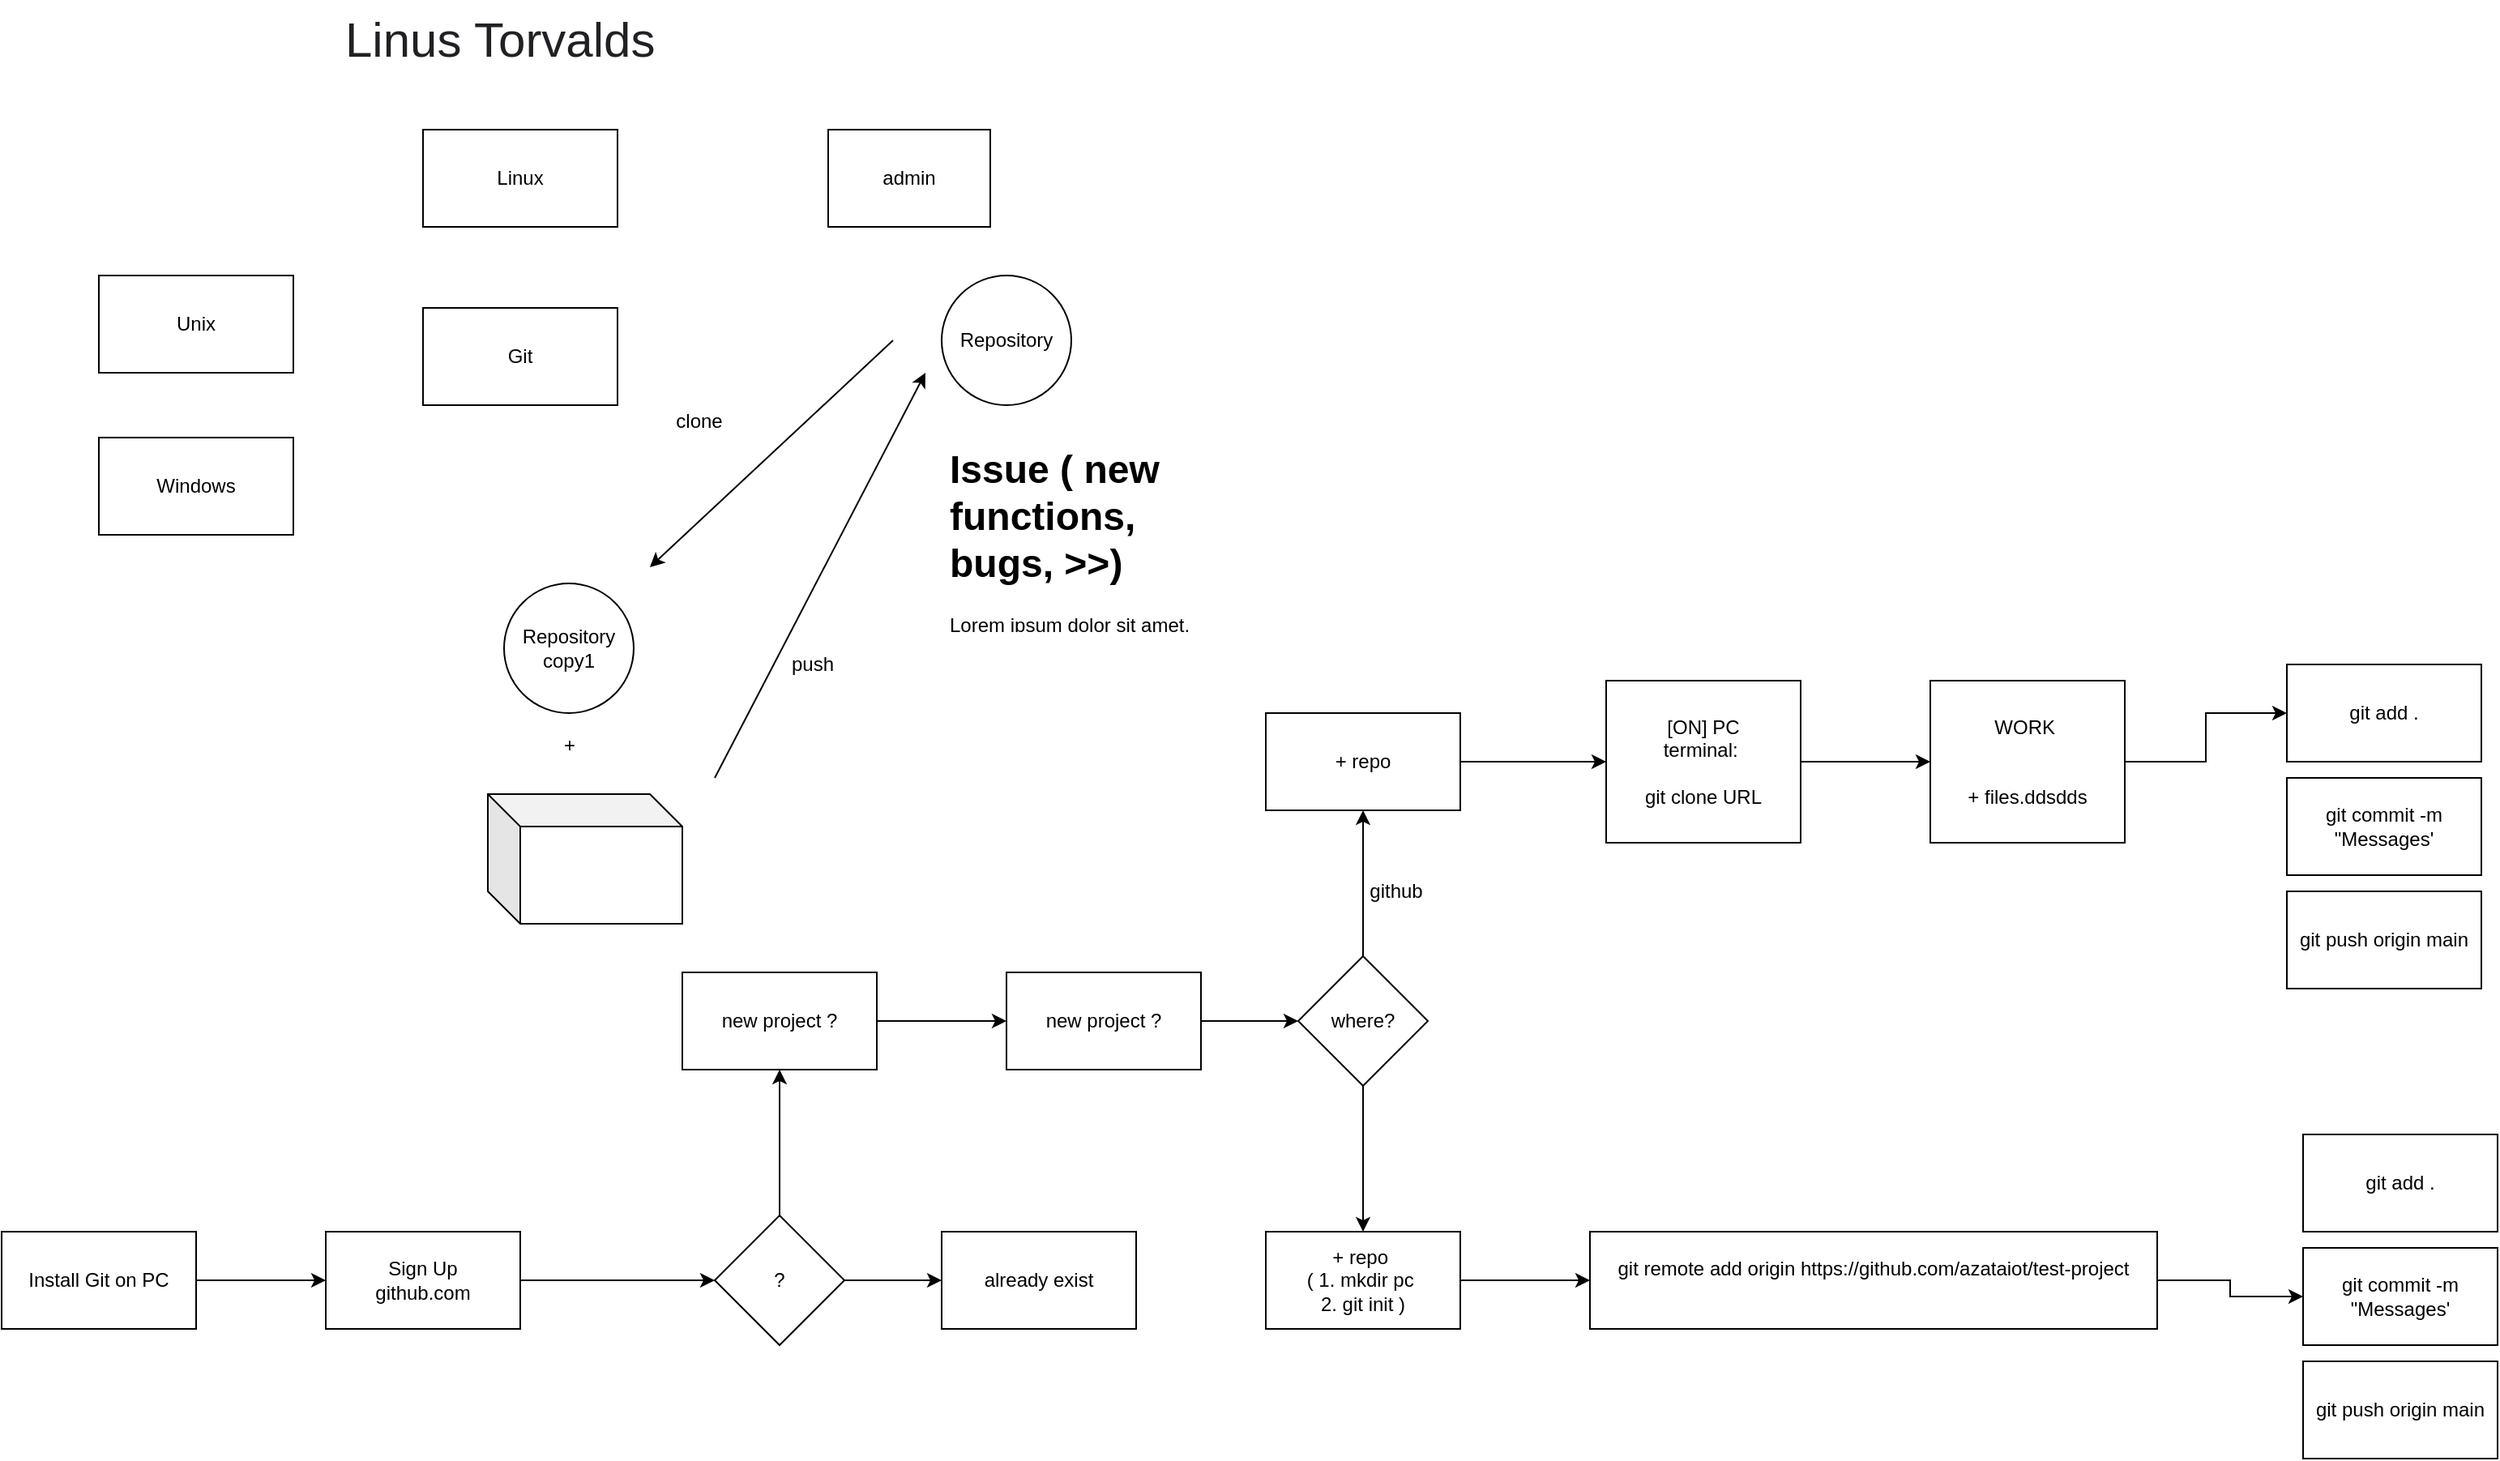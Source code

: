 <mxfile version="14.8.0" type="device"><diagram id="8ylf6y1e98fMfvsC3Goi" name="Page-1"><mxGraphModel dx="936" dy="607" grid="1" gridSize="10" guides="1" tooltips="1" connect="1" arrows="1" fold="1" page="1" pageScale="1" pageWidth="827" pageHeight="1169" math="0" shadow="0"><root><mxCell id="0"/><mxCell id="1" parent="0"/><mxCell id="X9ArMXn0nNrIgnGy2Vq9-1" value="Unix" style="rounded=0;whiteSpace=wrap;html=1;" vertex="1" parent="1"><mxGeometry x="80" y="220" width="120" height="60" as="geometry"/></mxCell><mxCell id="X9ArMXn0nNrIgnGy2Vq9-2" value="Windows" style="rounded=0;whiteSpace=wrap;html=1;" vertex="1" parent="1"><mxGeometry x="80" y="320" width="120" height="60" as="geometry"/></mxCell><mxCell id="X9ArMXn0nNrIgnGy2Vq9-3" value="Linux" style="rounded=0;whiteSpace=wrap;html=1;" vertex="1" parent="1"><mxGeometry x="280" y="130" width="120" height="60" as="geometry"/></mxCell><mxCell id="X9ArMXn0nNrIgnGy2Vq9-4" value="&lt;span style=&quot;color: rgb(32, 33, 36); font-family: &amp;quot;google sans&amp;quot;, arial, sans-serif; font-size: 30px; font-style: normal; font-weight: 400; letter-spacing: normal; text-align: left; text-indent: 0px; text-transform: none; word-spacing: 0px; background-color: rgb(255, 255, 255); display: inline; float: none;&quot;&gt;Linus Torvalds&lt;/span&gt;" style="text;whiteSpace=wrap;html=1;" vertex="1" parent="1"><mxGeometry x="230" y="50" width="220" height="30" as="geometry"/></mxCell><mxCell id="X9ArMXn0nNrIgnGy2Vq9-5" value="Git" style="rounded=0;whiteSpace=wrap;html=1;" vertex="1" parent="1"><mxGeometry x="280" y="240" width="120" height="60" as="geometry"/></mxCell><mxCell id="X9ArMXn0nNrIgnGy2Vq9-8" value="Repository" style="ellipse;whiteSpace=wrap;html=1;aspect=fixed;" vertex="1" parent="1"><mxGeometry x="600" y="220" width="80" height="80" as="geometry"/></mxCell><mxCell id="X9ArMXn0nNrIgnGy2Vq9-9" value="admin" style="rounded=0;whiteSpace=wrap;html=1;" vertex="1" parent="1"><mxGeometry x="530" y="130" width="100" height="60" as="geometry"/></mxCell><mxCell id="X9ArMXn0nNrIgnGy2Vq9-11" value="&lt;h1&gt;Issue ( new functions, bugs, &amp;gt;&amp;gt;)&lt;/h1&gt;&lt;p&gt;Lorem ipsum dolor sit amet, consectetur adipisicing elit, sed do eiusmod tempor incididunt ut labore et dolore magna aliqua.&lt;/p&gt;" style="text;html=1;strokeColor=none;fillColor=none;spacing=5;spacingTop=-20;whiteSpace=wrap;overflow=hidden;rounded=0;" vertex="1" parent="1"><mxGeometry x="600" y="320" width="190" height="120" as="geometry"/></mxCell><mxCell id="X9ArMXn0nNrIgnGy2Vq9-15" value="" style="endArrow=classic;html=1;" edge="1" parent="1"><mxGeometry width="50" height="50" relative="1" as="geometry"><mxPoint x="570" y="260" as="sourcePoint"/><mxPoint x="420" y="400" as="targetPoint"/></mxGeometry></mxCell><mxCell id="X9ArMXn0nNrIgnGy2Vq9-16" value="clone" style="text;html=1;align=center;verticalAlign=middle;resizable=0;points=[];autosize=1;strokeColor=none;" vertex="1" parent="1"><mxGeometry x="430" y="300" width="40" height="20" as="geometry"/></mxCell><mxCell id="X9ArMXn0nNrIgnGy2Vq9-18" value="" style="group" vertex="1" connectable="0" parent="1"><mxGeometry x="320" y="410" width="120" height="210" as="geometry"/></mxCell><mxCell id="X9ArMXn0nNrIgnGy2Vq9-10" value="Repository copy1" style="ellipse;whiteSpace=wrap;html=1;aspect=fixed;" vertex="1" parent="X9ArMXn0nNrIgnGy2Vq9-18"><mxGeometry x="10" width="80" height="80" as="geometry"/></mxCell><mxCell id="X9ArMXn0nNrIgnGy2Vq9-12" value="" style="shape=cube;whiteSpace=wrap;html=1;boundedLbl=1;backgroundOutline=1;darkOpacity=0.05;darkOpacity2=0.1;" vertex="1" parent="X9ArMXn0nNrIgnGy2Vq9-18"><mxGeometry y="130" width="120" height="80" as="geometry"/></mxCell><mxCell id="X9ArMXn0nNrIgnGy2Vq9-14" value="+" style="text;html=1;align=center;verticalAlign=middle;resizable=0;points=[];autosize=1;strokeColor=none;" vertex="1" parent="X9ArMXn0nNrIgnGy2Vq9-18"><mxGeometry x="40" y="90" width="20" height="20" as="geometry"/></mxCell><mxCell id="X9ArMXn0nNrIgnGy2Vq9-20" value="" style="endArrow=classic;html=1;" edge="1" parent="1"><mxGeometry width="50" height="50" relative="1" as="geometry"><mxPoint x="460" y="530" as="sourcePoint"/><mxPoint x="590" y="280" as="targetPoint"/></mxGeometry></mxCell><mxCell id="X9ArMXn0nNrIgnGy2Vq9-21" value="push" style="text;html=1;align=center;verticalAlign=middle;resizable=0;points=[];autosize=1;strokeColor=none;" vertex="1" parent="1"><mxGeometry x="500" y="450" width="40" height="20" as="geometry"/></mxCell><mxCell id="X9ArMXn0nNrIgnGy2Vq9-24" value="" style="edgeStyle=orthogonalEdgeStyle;rounded=0;orthogonalLoop=1;jettySize=auto;html=1;" edge="1" parent="1" source="X9ArMXn0nNrIgnGy2Vq9-22" target="X9ArMXn0nNrIgnGy2Vq9-23"><mxGeometry relative="1" as="geometry"/></mxCell><mxCell id="X9ArMXn0nNrIgnGy2Vq9-22" value="Install Git on PC" style="rounded=0;whiteSpace=wrap;html=1;" vertex="1" parent="1"><mxGeometry x="20" y="810" width="120" height="60" as="geometry"/></mxCell><mxCell id="X9ArMXn0nNrIgnGy2Vq9-26" value="" style="edgeStyle=orthogonalEdgeStyle;rounded=0;orthogonalLoop=1;jettySize=auto;html=1;" edge="1" parent="1" source="X9ArMXn0nNrIgnGy2Vq9-23"><mxGeometry relative="1" as="geometry"><mxPoint x="460" y="840" as="targetPoint"/></mxGeometry></mxCell><mxCell id="X9ArMXn0nNrIgnGy2Vq9-23" value="Sign Up&lt;br&gt;github.com" style="rounded=0;whiteSpace=wrap;html=1;" vertex="1" parent="1"><mxGeometry x="220" y="810" width="120" height="60" as="geometry"/></mxCell><mxCell id="X9ArMXn0nNrIgnGy2Vq9-29" value="" style="edgeStyle=orthogonalEdgeStyle;rounded=0;orthogonalLoop=1;jettySize=auto;html=1;" edge="1" parent="1" source="X9ArMXn0nNrIgnGy2Vq9-27" target="X9ArMXn0nNrIgnGy2Vq9-28"><mxGeometry relative="1" as="geometry"/></mxCell><mxCell id="X9ArMXn0nNrIgnGy2Vq9-31" value="" style="edgeStyle=orthogonalEdgeStyle;rounded=0;orthogonalLoop=1;jettySize=auto;html=1;" edge="1" parent="1" source="X9ArMXn0nNrIgnGy2Vq9-27" target="X9ArMXn0nNrIgnGy2Vq9-30"><mxGeometry relative="1" as="geometry"/></mxCell><mxCell id="X9ArMXn0nNrIgnGy2Vq9-27" value="?" style="rhombus;whiteSpace=wrap;html=1;" vertex="1" parent="1"><mxGeometry x="460" y="800" width="80" height="80" as="geometry"/></mxCell><mxCell id="X9ArMXn0nNrIgnGy2Vq9-33" value="" style="edgeStyle=orthogonalEdgeStyle;rounded=0;orthogonalLoop=1;jettySize=auto;html=1;" edge="1" parent="1" source="X9ArMXn0nNrIgnGy2Vq9-28" target="X9ArMXn0nNrIgnGy2Vq9-32"><mxGeometry relative="1" as="geometry"/></mxCell><mxCell id="X9ArMXn0nNrIgnGy2Vq9-28" value="new project ?" style="whiteSpace=wrap;html=1;" vertex="1" parent="1"><mxGeometry x="440" y="650" width="120" height="60" as="geometry"/></mxCell><mxCell id="X9ArMXn0nNrIgnGy2Vq9-30" value="already exist" style="whiteSpace=wrap;html=1;" vertex="1" parent="1"><mxGeometry x="600" y="810" width="120" height="60" as="geometry"/></mxCell><mxCell id="X9ArMXn0nNrIgnGy2Vq9-35" value="" style="edgeStyle=orthogonalEdgeStyle;rounded=0;orthogonalLoop=1;jettySize=auto;html=1;" edge="1" parent="1" source="X9ArMXn0nNrIgnGy2Vq9-32" target="X9ArMXn0nNrIgnGy2Vq9-34"><mxGeometry relative="1" as="geometry"/></mxCell><mxCell id="X9ArMXn0nNrIgnGy2Vq9-32" value="new project ?" style="whiteSpace=wrap;html=1;" vertex="1" parent="1"><mxGeometry x="640" y="650" width="120" height="60" as="geometry"/></mxCell><mxCell id="X9ArMXn0nNrIgnGy2Vq9-37" value="" style="edgeStyle=orthogonalEdgeStyle;rounded=0;orthogonalLoop=1;jettySize=auto;html=1;" edge="1" parent="1" source="X9ArMXn0nNrIgnGy2Vq9-34" target="X9ArMXn0nNrIgnGy2Vq9-36"><mxGeometry relative="1" as="geometry"/></mxCell><mxCell id="X9ArMXn0nNrIgnGy2Vq9-49" value="" style="edgeStyle=orthogonalEdgeStyle;rounded=0;orthogonalLoop=1;jettySize=auto;html=1;" edge="1" parent="1" source="X9ArMXn0nNrIgnGy2Vq9-34" target="X9ArMXn0nNrIgnGy2Vq9-48"><mxGeometry relative="1" as="geometry"/></mxCell><mxCell id="X9ArMXn0nNrIgnGy2Vq9-34" value="where?" style="rhombus;whiteSpace=wrap;html=1;" vertex="1" parent="1"><mxGeometry x="820" y="640" width="80" height="80" as="geometry"/></mxCell><mxCell id="X9ArMXn0nNrIgnGy2Vq9-40" value="" style="edgeStyle=orthogonalEdgeStyle;rounded=0;orthogonalLoop=1;jettySize=auto;html=1;" edge="1" parent="1" source="X9ArMXn0nNrIgnGy2Vq9-36" target="X9ArMXn0nNrIgnGy2Vq9-39"><mxGeometry relative="1" as="geometry"/></mxCell><mxCell id="X9ArMXn0nNrIgnGy2Vq9-36" value="+ repo" style="whiteSpace=wrap;html=1;" vertex="1" parent="1"><mxGeometry x="800" y="490" width="120" height="60" as="geometry"/></mxCell><mxCell id="X9ArMXn0nNrIgnGy2Vq9-38" value="github" style="text;html=1;align=center;verticalAlign=middle;resizable=0;points=[];autosize=1;strokeColor=none;" vertex="1" parent="1"><mxGeometry x="855" y="590" width="50" height="20" as="geometry"/></mxCell><mxCell id="X9ArMXn0nNrIgnGy2Vq9-42" value="" style="edgeStyle=orthogonalEdgeStyle;rounded=0;orthogonalLoop=1;jettySize=auto;html=1;" edge="1" parent="1" source="X9ArMXn0nNrIgnGy2Vq9-39" target="X9ArMXn0nNrIgnGy2Vq9-41"><mxGeometry relative="1" as="geometry"/></mxCell><mxCell id="X9ArMXn0nNrIgnGy2Vq9-39" value="[ON] PC&lt;br&gt;terminal:&amp;nbsp;&lt;br&gt;&lt;br&gt;git clone URL" style="whiteSpace=wrap;html=1;" vertex="1" parent="1"><mxGeometry x="1010" y="470" width="120" height="100" as="geometry"/></mxCell><mxCell id="X9ArMXn0nNrIgnGy2Vq9-44" value="" style="edgeStyle=orthogonalEdgeStyle;rounded=0;orthogonalLoop=1;jettySize=auto;html=1;" edge="1" parent="1" source="X9ArMXn0nNrIgnGy2Vq9-41" target="X9ArMXn0nNrIgnGy2Vq9-43"><mxGeometry relative="1" as="geometry"/></mxCell><mxCell id="X9ArMXn0nNrIgnGy2Vq9-41" value="WORK&amp;nbsp;&lt;br&gt;&lt;br&gt;&lt;br&gt;+ files.ddsdds" style="whiteSpace=wrap;html=1;" vertex="1" parent="1"><mxGeometry x="1210" y="470" width="120" height="100" as="geometry"/></mxCell><mxCell id="X9ArMXn0nNrIgnGy2Vq9-51" value="" style="edgeStyle=orthogonalEdgeStyle;rounded=0;orthogonalLoop=1;jettySize=auto;html=1;" edge="1" parent="1" source="X9ArMXn0nNrIgnGy2Vq9-48" target="X9ArMXn0nNrIgnGy2Vq9-50"><mxGeometry relative="1" as="geometry"/></mxCell><mxCell id="X9ArMXn0nNrIgnGy2Vq9-48" value="+ repo&amp;nbsp;&lt;br&gt;( 1. mkdir pc&amp;nbsp;&lt;br&gt;2. git init )" style="whiteSpace=wrap;html=1;" vertex="1" parent="1"><mxGeometry x="800" y="810" width="120" height="60" as="geometry"/></mxCell><mxCell id="X9ArMXn0nNrIgnGy2Vq9-57" style="edgeStyle=orthogonalEdgeStyle;rounded=0;orthogonalLoop=1;jettySize=auto;html=1;" edge="1" parent="1" source="X9ArMXn0nNrIgnGy2Vq9-50" target="X9ArMXn0nNrIgnGy2Vq9-55"><mxGeometry relative="1" as="geometry"/></mxCell><mxCell id="X9ArMXn0nNrIgnGy2Vq9-50" value="git remote add origin https://github.com/azataiot/test-project&lt;br&gt;&amp;nbsp;&amp;nbsp;" style="whiteSpace=wrap;html=1;" vertex="1" parent="1"><mxGeometry x="1000" y="810" width="350" height="60" as="geometry"/></mxCell><mxCell id="X9ArMXn0nNrIgnGy2Vq9-52" value="" style="group" vertex="1" connectable="0" parent="1"><mxGeometry x="1430" y="460" width="120" height="200" as="geometry"/></mxCell><mxCell id="X9ArMXn0nNrIgnGy2Vq9-43" value="git add ." style="whiteSpace=wrap;html=1;" vertex="1" parent="X9ArMXn0nNrIgnGy2Vq9-52"><mxGeometry width="120" height="60" as="geometry"/></mxCell><mxCell id="X9ArMXn0nNrIgnGy2Vq9-45" value="git commit -m &quot;Messages'" style="whiteSpace=wrap;html=1;" vertex="1" parent="X9ArMXn0nNrIgnGy2Vq9-52"><mxGeometry y="70" width="120" height="60" as="geometry"/></mxCell><mxCell id="X9ArMXn0nNrIgnGy2Vq9-46" value="git push origin main" style="whiteSpace=wrap;html=1;" vertex="1" parent="X9ArMXn0nNrIgnGy2Vq9-52"><mxGeometry y="140" width="120" height="60" as="geometry"/></mxCell><mxCell id="X9ArMXn0nNrIgnGy2Vq9-53" value="" style="group" vertex="1" connectable="0" parent="1"><mxGeometry x="1440" y="750" width="120" height="200" as="geometry"/></mxCell><mxCell id="X9ArMXn0nNrIgnGy2Vq9-54" value="git add ." style="whiteSpace=wrap;html=1;" vertex="1" parent="X9ArMXn0nNrIgnGy2Vq9-53"><mxGeometry width="120" height="60" as="geometry"/></mxCell><mxCell id="X9ArMXn0nNrIgnGy2Vq9-55" value="git commit -m &quot;Messages'" style="whiteSpace=wrap;html=1;" vertex="1" parent="X9ArMXn0nNrIgnGy2Vq9-53"><mxGeometry y="70" width="120" height="60" as="geometry"/></mxCell><mxCell id="X9ArMXn0nNrIgnGy2Vq9-56" value="git push origin main" style="whiteSpace=wrap;html=1;" vertex="1" parent="X9ArMXn0nNrIgnGy2Vq9-53"><mxGeometry y="140" width="120" height="60" as="geometry"/></mxCell></root></mxGraphModel></diagram></mxfile>